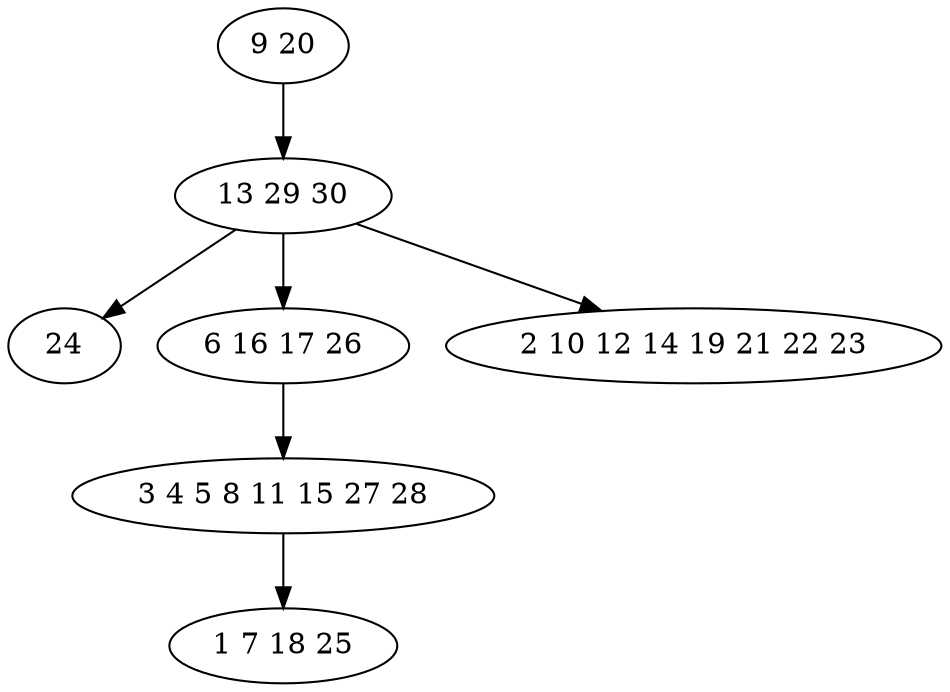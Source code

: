 digraph true_tree {
	"0" -> "1"
	"1" -> "2"
	"1" -> "3"
	"3" -> "4"
	"1" -> "5"
	"4" -> "6"
	"0" [label="9 20"];
	"1" [label="13 29 30"];
	"2" [label="24"];
	"3" [label="6 16 17 26"];
	"4" [label="3 4 5 8 11 15 27 28"];
	"5" [label="2 10 12 14 19 21 22 23"];
	"6" [label="1 7 18 25"];
}
